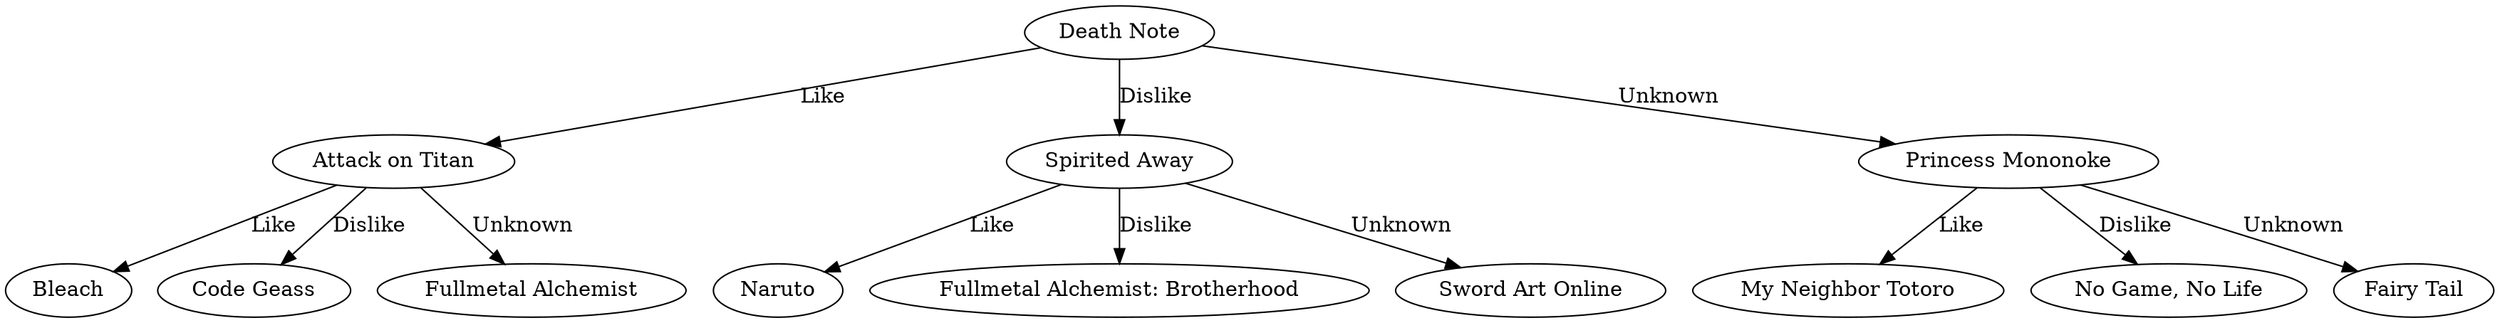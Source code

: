 digraph G {
    "Death Note" -> "Attack on Titan" [label="Like"];
    "Death Note" -> "Spirited Away" [label="Dislike"];
    "Death Note" -> "Princess Mononoke" [label="Unknown"];
    "Attack on Titan" -> "Bleach" [label="Like"];
    "Attack on Titan" -> "Code Geass" [label="Dislike"];
    "Attack on Titan" -> "Fullmetal Alchemist" [label="Unknown"];
    "Spirited Away" -> "Naruto" [label="Like"];
    "Spirited Away" -> "Fullmetal Alchemist: Brotherhood" [label="Dislike"];
    "Spirited Away" -> "Sword Art Online" [label="Unknown"];
    "Princess Mononoke" -> "My Neighbor Totoro" [label="Like"];
    "Princess Mononoke" -> "No Game, No Life" [label="Dislike"];
    "Princess Mononoke" -> "Fairy Tail" [label="Unknown"];
}
